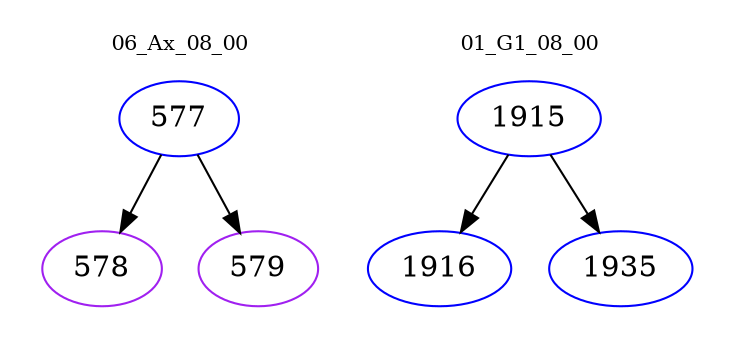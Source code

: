 digraph{
subgraph cluster_0 {
color = white
label = "06_Ax_08_00";
fontsize=10;
T0_577 [label="577", color="blue"]
T0_577 -> T0_578 [color="black"]
T0_578 [label="578", color="purple"]
T0_577 -> T0_579 [color="black"]
T0_579 [label="579", color="purple"]
}
subgraph cluster_1 {
color = white
label = "01_G1_08_00";
fontsize=10;
T1_1915 [label="1915", color="blue"]
T1_1915 -> T1_1916 [color="black"]
T1_1916 [label="1916", color="blue"]
T1_1915 -> T1_1935 [color="black"]
T1_1935 [label="1935", color="blue"]
}
}
